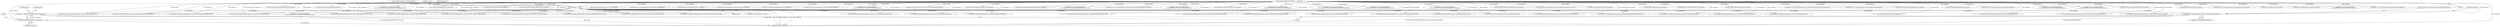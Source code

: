 digraph "0_Android_89913d7df36dbeb458ce165856bd6505a2ec647d_2@pointer" {
"1002296" [label="(Call,*pParam = (QOMX_INDEXEXTRADATATYPE *)paramData)"];
"1002298" [label="(Call,(QOMX_INDEXEXTRADATATYPE *)paramData)"];
"1002290" [label="(Call,VALIDATE_OMX_PARAM_DATA(paramData, QOMX_INDEXEXTRADATATYPE))"];
"1000131" [label="(Call,paramData == NULL)"];
"1000112" [label="(MethodParameterIn,OMX_IN OMX_PTR        paramData)"];
"1002298" [label="(Call,(QOMX_INDEXEXTRADATATYPE *)paramData)"];
"1000136" [label="(Literal,\"ERROR: Get Param in Invalid paramData\")"];
"1000790" [label="(Call,VALIDATE_OMX_PARAM_DATA(paramData, OMX_VIDEO_PARAM_MPEG4TYPE))"];
"1002290" [label="(Call,VALIDATE_OMX_PARAM_DATA(paramData, QOMX_INDEXEXTRADATATYPE))"];
"1000142" [label="(Identifier,m_state)"];
"1000171" [label="(Call,VALIDATE_OMX_PARAM_DATA(paramData, OMX_PARAM_PORTDEFINITIONTYPE))"];
"1001284" [label="(Call,(OMX_VIDEO_PARAM_PROFILELEVELTYPE*)paramData)"];
"1002551" [label="(Call,VALIDATE_OMX_PARAM_DATA(paramData, QOMX_VIDEO_PARAM_LTRCOUNT_TYPE))"];
"1002587" [label="(Call,(QOMX_EXTNINDEX_PARAMTYPE*)paramData)"];
"1000590" [label="(Call,VALIDATE_OMX_PARAM_DATA(paramData, OMX_VIDEO_PARAM_PORTFORMATTYPE))"];
"1002122" [label="(Call,VALIDATE_OMX_PARAM_DATA(paramData, OMX_VIDEO_PARAM_INTRAREFRESHTYPE))"];
"1002928" [label="(Call,handle->venc_set_param(paramData,\n (OMX_INDEXTYPE)OMX_QcomIndexParamVideoHybridHierpMode))"];
"1002759" [label="(Call,VALIDATE_OMX_PARAM_DATA(paramData, QOMX_VIDEO_HIERARCHICALLAYERS))"];
"1002158" [label="(Call,(StoreMetaDataInBuffersParams*)paramData)"];
"1002011" [label="(Call,VALIDATE_OMX_PARAM_DATA(paramData, OMX_QCOM_PARAM_PORTDEFINITIONTYPE))"];
"1002910" [label="(Call,handle->venc_set_param(paramData,\n (OMX_INDEXTYPE) OMX_QcomIndexParamSetMVSearchrange))"];
"1002639" [label="(Call,(QOMX_EXTNINDEX_PARAMTYPE*)paramData)"];
"1001966" [label="(Call,(OMX_QCOM_VIDEO_PARAM_QPRANGETYPE*) paramData)"];
"1002848" [label="(Call,VALIDATE_OMX_PARAM_DATA(paramData, OMX_QCOM_VIDEO_PARAM_VUI_TIMING_INFO))"];
"1002294" [label="(Literal,\"set_parameter: OMX_QcomIndexParamIndexExtraDataType\")"];
"1002557" [label="(Call,(QOMX_VIDEO_PARAM_LTRCOUNT_TYPE*)paramData)"];
"1002292" [label="(Identifier,QOMX_INDEXEXTRADATATYPE)"];
"1000295" [label="(Call,handle->venc_set_param(paramData,OMX_IndexParamPortDefinition))"];
"1001548" [label="(Call,(OMX_PARAM_COMPONENTROLETYPE *) paramData)"];
"1002899" [label="(Call,memcpy(&m_sParamInitqp, paramData, sizeof(m_sParamInitqp)))"];
"1002017" [label="(Call,(OMX_QCOM_PARAM_PORTDEFINITIONTYPE*)paramData)"];
"1000489" [label="(Call,handle->venc_set_param(paramData,OMX_IndexParamPortDefinition))"];
"1002695" [label="(Call,handle->venc_set_param(paramData,\n (OMX_INDEXTYPE)OMX_QcomIndexEnableH263PlusPType))"];
"1001958" [label="(Call,VALIDATE_OMX_PARAM_DATA(paramData, OMX_QCOM_VIDEO_PARAM_QPRANGETYPE))"];
"1002633" [label="(Call,VALIDATE_OMX_PARAM_DATA(paramData, QOMX_EXTNINDEX_PARAMTYPE))"];
"1001920" [label="(Call,handle->venc_set_param(paramData, OMX_IndexParamVideoQuantization))"];
"1001807" [label="(Call,VALIDATE_OMX_PARAM_DATA(paramData, OMX_PRIORITYMGMTTYPE))"];
"1002527" [label="(Call,(QOMX_VIDEO_PARAM_LTRMODE_TYPE*)paramData)"];
"1000698" [label="(Call,VALIDATE_OMX_PARAM_DATA(paramData, OMX_PORT_PARAM_TYPE))"];
"1002297" [label="(Identifier,pParam)"];
"1000131" [label="(Call,paramData == NULL)"];
"1002092" [label="(Call,VALIDATE_OMX_PARAM_DATA(paramData, OMX_VIDEO_PARAM_ERRORCORRECTIONTYPE))"];
"1002100" [label="(Call,(OMX_VIDEO_PARAM_ERRORCORRECTIONTYPE*)paramData)"];
"1002303" [label="(Identifier,enable)"];
"1002651" [label="(Call,handle->venc_set_param(paramData,\n (OMX_INDEXTYPE)OMX_QcomIndexEnableSliceDeliveryMode))"];
"1002532" [label="(Call,handle->venc_set_param(paramData, (OMX_INDEXTYPE)QOMX_IndexParamVideoLTRMode))"];
"1002889" [label="(Call,handle->venc_set_param(paramData,\n (OMX_INDEXTYPE)QOMX_IndexParamVideoInitialQp))"];
"1002152" [label="(Call,VALIDATE_OMX_PARAM_DATA(paramData, StoreMetaDataInBuffersParams))"];
"1000177" [label="(Call,(OMX_PARAM_PORTDEFINITIONTYPE *) paramData)"];
"1002675" [label="(Call,VALIDATE_OMX_PARAM_DATA(paramData, QOMX_EXTNINDEX_PARAMTYPE))"];
"1001978" [label="(Call,handle->venc_set_param(paramData,\n (OMX_INDEXTYPE)OMX_QcomIndexParamVideoQPRange))"];
"1002866" [label="(Call,VALIDATE_OMX_PARAM_DATA(paramData, OMX_QCOM_VIDEO_PARAM_PEAK_BITRATE))"];
"1002724" [label="(Call,handle->venc_set_param(paramData,\n (OMX_INDEXTYPE)OMX_QcomIndexParamSequenceHeaderWithIDR))"];
"1000112" [label="(MethodParameterIn,OMX_IN OMX_PTR        paramData)"];
"1002744" [label="(Call,handle->venc_set_param(paramData,\n (OMX_INDEXTYPE)OMX_QcomIndexParamH264AUDelimiter))"];
"1001278" [label="(Call,VALIDATE_OMX_PARAM_DATA(paramData, OMX_VIDEO_PARAM_PROFILELEVELTYPE))"];
"1002739" [label="(Call,VALIDATE_OMX_PARAM_DATA(paramData, OMX_QCOM_VIDEO_CONFIG_H264_AUD))"];
"1002853" [label="(Call,handle->venc_set_param(paramData,\n (OMX_INDEXTYPE) OMX_QcomIndexParamH264VUITimingInfo))"];
"1002719" [label="(Call,VALIDATE_OMX_PARAM_DATA(paramData, PrependSPSPPSToIDRFramesParams))"];
"1000132" [label="(Identifier,paramData)"];
"1001542" [label="(Call,VALIDATE_OMX_PARAM_DATA(paramData, OMX_PARAM_COMPONENTROLETYPE))"];
"1002130" [label="(Call,(OMX_VIDEO_PARAM_INTRAREFRESHTYPE*)paramData)"];
"1002105" [label="(Call,handle->venc_set_param(paramData, OMX_IndexParamVideoErrorCorrection))"];
"1000796" [label="(Call,(OMX_VIDEO_PARAM_MPEG4TYPE*)paramData)"];
"1002291" [label="(Identifier,paramData)"];
"1002923" [label="(Call,VALIDATE_OMX_PARAM_DATA(paramData, QOMX_EXTNINDEX_VIDEO_HYBRID_HP_MODE))"];
"1002521" [label="(Call,VALIDATE_OMX_PARAM_DATA(paramData, QOMX_VIDEO_PARAM_LTRMODE_TYPE))"];
"1002289" [label="(Block,)"];
"1000133" [label="(Identifier,NULL)"];
"1000967" [label="(Call,(OMX_VIDEO_PARAM_AVCTYPE*)paramData)"];
"1001866" [label="(Call,(OMX_PARAM_BUFFERSUPPLIERTYPE*) paramData)"];
"1002300" [label="(Identifier,paramData)"];
"1000961" [label="(Call,VALIDATE_OMX_PARAM_DATA(paramData, OMX_VIDEO_PARAM_AVCTYPE))"];
"1000718" [label="(Call,(OMX_VIDEO_PARAM_BITRATETYPE*)paramData)"];
"1001900" [label="(Call,VALIDATE_OMX_PARAM_DATA(paramData, OMX_VIDEO_PARAM_QUANTIZATIONTYPE))"];
"1000712" [label="(Call,VALIDATE_OMX_PARAM_DATA(paramData, OMX_VIDEO_PARAM_BITRATETYPE))"];
"1002562" [label="(Call,handle->venc_set_param(paramData, (OMX_INDEXTYPE)QOMX_IndexParamVideoLTRCount))"];
"1000130" [label="(ControlStructure,if (paramData == NULL))"];
"1002135" [label="(Call,handle->venc_set_param(paramData,OMX_IndexParamVideoIntraRefresh))"];
"1001908" [label="(Call,(OMX_VIDEO_PARAM_QUANTIZATIONTYPE*) paramData)"];
"1001858" [label="(Call,VALIDATE_OMX_PARAM_DATA(paramData, OMX_PARAM_BUFFERSUPPLIERTYPE))"];
"1002681" [label="(Call,(QOMX_EXTNINDEX_PARAMTYPE*)paramData)"];
"1000931" [label="(Call,handle->venc_set_param(paramData,OMX_IndexParamVideoH263))"];
"1000924" [label="(Call,(OMX_VIDEO_PARAM_H263TYPE*)paramData)"];
"1002871" [label="(Call,handle->venc_set_param(paramData,\n (OMX_INDEXTYPE) OMX_QcomIndexParamPeakBitrate))"];
"1002779" [label="(Call,handle->venc_set_param(paramData,\n (OMX_INDEXTYPE)OMX_QcomIndexHierarchicalStructure))"];
"1000596" [label="(Call,(OMX_VIDEO_PARAM_PORTFORMATTYPE *)paramData)"];
"1002951" [label="(MethodReturn,OMX_ERRORTYPE)"];
"1002581" [label="(Call,VALIDATE_OMX_PARAM_DATA(paramData, QOMX_EXTNINDEX_PARAMTYPE))"];
"1002830" [label="(Call,VALIDATE_OMX_PARAM_DATA(paramData, OMX_QCOM_VIDEO_PARAM_PERF_LEVEL))"];
"1001824" [label="(Call,(OMX_PRIORITYMGMTTYPE*) paramData)"];
"1000613" [label="(Call,handle->venc_set_param(paramData,OMX_IndexParamVideoPortFormat))"];
"1000704" [label="(Call,(OMX_PORT_PARAM_TYPE*)(paramData))"];
"1002765" [label="(Call,(QOMX_VIDEO_HIERARCHICALLAYERS*)paramData)"];
"1002296" [label="(Call,*pParam = (QOMX_INDEXEXTRADATATYPE *)paramData)"];
"1002835" [label="(Call,handle->venc_set_param(paramData,\n (OMX_INDEXTYPE) OMX_QcomIndexParamPerfLevel))"];
"1000725" [label="(Call,handle->venc_set_param(paramData,OMX_IndexParamVideoBitrate))"];
"1002884" [label="(Call,VALIDATE_OMX_PARAM_DATA(paramData, QOMX_EXTNINDEX_VIDEO_INITIALQP))"];
"1002296" -> "1002289"  [label="AST: "];
"1002296" -> "1002298"  [label="CFG: "];
"1002297" -> "1002296"  [label="AST: "];
"1002298" -> "1002296"  [label="AST: "];
"1002303" -> "1002296"  [label="CFG: "];
"1002296" -> "1002951"  [label="DDG: (QOMX_INDEXEXTRADATATYPE *)paramData"];
"1002296" -> "1002951"  [label="DDG: pParam"];
"1002298" -> "1002296"  [label="DDG: paramData"];
"1002298" -> "1002300"  [label="CFG: "];
"1002299" -> "1002298"  [label="AST: "];
"1002300" -> "1002298"  [label="AST: "];
"1002298" -> "1002951"  [label="DDG: paramData"];
"1002290" -> "1002298"  [label="DDG: paramData"];
"1000112" -> "1002298"  [label="DDG: paramData"];
"1002290" -> "1002289"  [label="AST: "];
"1002290" -> "1002292"  [label="CFG: "];
"1002291" -> "1002290"  [label="AST: "];
"1002292" -> "1002290"  [label="AST: "];
"1002294" -> "1002290"  [label="CFG: "];
"1002290" -> "1002951"  [label="DDG: VALIDATE_OMX_PARAM_DATA(paramData, QOMX_INDEXEXTRADATATYPE)"];
"1002290" -> "1002951"  [label="DDG: QOMX_INDEXEXTRADATATYPE"];
"1000131" -> "1002290"  [label="DDG: paramData"];
"1000112" -> "1002290"  [label="DDG: paramData"];
"1000131" -> "1000130"  [label="AST: "];
"1000131" -> "1000133"  [label="CFG: "];
"1000132" -> "1000131"  [label="AST: "];
"1000133" -> "1000131"  [label="AST: "];
"1000136" -> "1000131"  [label="CFG: "];
"1000142" -> "1000131"  [label="CFG: "];
"1000131" -> "1002951"  [label="DDG: paramData"];
"1000131" -> "1002951"  [label="DDG: NULL"];
"1000131" -> "1002951"  [label="DDG: paramData == NULL"];
"1000112" -> "1000131"  [label="DDG: paramData"];
"1000131" -> "1000171"  [label="DDG: paramData"];
"1000131" -> "1000590"  [label="DDG: paramData"];
"1000131" -> "1000698"  [label="DDG: paramData"];
"1000131" -> "1000712"  [label="DDG: paramData"];
"1000131" -> "1000790"  [label="DDG: paramData"];
"1000131" -> "1000924"  [label="DDG: paramData"];
"1000131" -> "1000961"  [label="DDG: paramData"];
"1000131" -> "1001278"  [label="DDG: paramData"];
"1000131" -> "1001542"  [label="DDG: paramData"];
"1000131" -> "1001807"  [label="DDG: paramData"];
"1000131" -> "1001858"  [label="DDG: paramData"];
"1000131" -> "1001900"  [label="DDG: paramData"];
"1000131" -> "1001958"  [label="DDG: paramData"];
"1000131" -> "1002011"  [label="DDG: paramData"];
"1000131" -> "1002092"  [label="DDG: paramData"];
"1000131" -> "1002122"  [label="DDG: paramData"];
"1000131" -> "1002152"  [label="DDG: paramData"];
"1000131" -> "1002521"  [label="DDG: paramData"];
"1000131" -> "1002551"  [label="DDG: paramData"];
"1000131" -> "1002581"  [label="DDG: paramData"];
"1000131" -> "1002633"  [label="DDG: paramData"];
"1000131" -> "1002675"  [label="DDG: paramData"];
"1000131" -> "1002719"  [label="DDG: paramData"];
"1000131" -> "1002739"  [label="DDG: paramData"];
"1000131" -> "1002759"  [label="DDG: paramData"];
"1000131" -> "1002830"  [label="DDG: paramData"];
"1000131" -> "1002848"  [label="DDG: paramData"];
"1000131" -> "1002866"  [label="DDG: paramData"];
"1000131" -> "1002884"  [label="DDG: paramData"];
"1000131" -> "1002910"  [label="DDG: paramData"];
"1000131" -> "1002923"  [label="DDG: paramData"];
"1000112" -> "1000109"  [label="AST: "];
"1000112" -> "1002951"  [label="DDG: paramData"];
"1000112" -> "1000171"  [label="DDG: paramData"];
"1000112" -> "1000177"  [label="DDG: paramData"];
"1000112" -> "1000295"  [label="DDG: paramData"];
"1000112" -> "1000489"  [label="DDG: paramData"];
"1000112" -> "1000590"  [label="DDG: paramData"];
"1000112" -> "1000596"  [label="DDG: paramData"];
"1000112" -> "1000613"  [label="DDG: paramData"];
"1000112" -> "1000698"  [label="DDG: paramData"];
"1000112" -> "1000704"  [label="DDG: paramData"];
"1000112" -> "1000712"  [label="DDG: paramData"];
"1000112" -> "1000718"  [label="DDG: paramData"];
"1000112" -> "1000725"  [label="DDG: paramData"];
"1000112" -> "1000790"  [label="DDG: paramData"];
"1000112" -> "1000796"  [label="DDG: paramData"];
"1000112" -> "1000924"  [label="DDG: paramData"];
"1000112" -> "1000931"  [label="DDG: paramData"];
"1000112" -> "1000961"  [label="DDG: paramData"];
"1000112" -> "1000967"  [label="DDG: paramData"];
"1000112" -> "1001278"  [label="DDG: paramData"];
"1000112" -> "1001284"  [label="DDG: paramData"];
"1000112" -> "1001542"  [label="DDG: paramData"];
"1000112" -> "1001548"  [label="DDG: paramData"];
"1000112" -> "1001807"  [label="DDG: paramData"];
"1000112" -> "1001824"  [label="DDG: paramData"];
"1000112" -> "1001858"  [label="DDG: paramData"];
"1000112" -> "1001866"  [label="DDG: paramData"];
"1000112" -> "1001900"  [label="DDG: paramData"];
"1000112" -> "1001908"  [label="DDG: paramData"];
"1000112" -> "1001920"  [label="DDG: paramData"];
"1000112" -> "1001958"  [label="DDG: paramData"];
"1000112" -> "1001966"  [label="DDG: paramData"];
"1000112" -> "1001978"  [label="DDG: paramData"];
"1000112" -> "1002011"  [label="DDG: paramData"];
"1000112" -> "1002017"  [label="DDG: paramData"];
"1000112" -> "1002092"  [label="DDG: paramData"];
"1000112" -> "1002100"  [label="DDG: paramData"];
"1000112" -> "1002105"  [label="DDG: paramData"];
"1000112" -> "1002122"  [label="DDG: paramData"];
"1000112" -> "1002130"  [label="DDG: paramData"];
"1000112" -> "1002135"  [label="DDG: paramData"];
"1000112" -> "1002152"  [label="DDG: paramData"];
"1000112" -> "1002158"  [label="DDG: paramData"];
"1000112" -> "1002521"  [label="DDG: paramData"];
"1000112" -> "1002527"  [label="DDG: paramData"];
"1000112" -> "1002532"  [label="DDG: paramData"];
"1000112" -> "1002551"  [label="DDG: paramData"];
"1000112" -> "1002557"  [label="DDG: paramData"];
"1000112" -> "1002562"  [label="DDG: paramData"];
"1000112" -> "1002581"  [label="DDG: paramData"];
"1000112" -> "1002587"  [label="DDG: paramData"];
"1000112" -> "1002633"  [label="DDG: paramData"];
"1000112" -> "1002639"  [label="DDG: paramData"];
"1000112" -> "1002651"  [label="DDG: paramData"];
"1000112" -> "1002675"  [label="DDG: paramData"];
"1000112" -> "1002681"  [label="DDG: paramData"];
"1000112" -> "1002695"  [label="DDG: paramData"];
"1000112" -> "1002719"  [label="DDG: paramData"];
"1000112" -> "1002724"  [label="DDG: paramData"];
"1000112" -> "1002739"  [label="DDG: paramData"];
"1000112" -> "1002744"  [label="DDG: paramData"];
"1000112" -> "1002759"  [label="DDG: paramData"];
"1000112" -> "1002765"  [label="DDG: paramData"];
"1000112" -> "1002779"  [label="DDG: paramData"];
"1000112" -> "1002830"  [label="DDG: paramData"];
"1000112" -> "1002835"  [label="DDG: paramData"];
"1000112" -> "1002848"  [label="DDG: paramData"];
"1000112" -> "1002853"  [label="DDG: paramData"];
"1000112" -> "1002866"  [label="DDG: paramData"];
"1000112" -> "1002871"  [label="DDG: paramData"];
"1000112" -> "1002884"  [label="DDG: paramData"];
"1000112" -> "1002889"  [label="DDG: paramData"];
"1000112" -> "1002899"  [label="DDG: paramData"];
"1000112" -> "1002910"  [label="DDG: paramData"];
"1000112" -> "1002923"  [label="DDG: paramData"];
"1000112" -> "1002928"  [label="DDG: paramData"];
}
